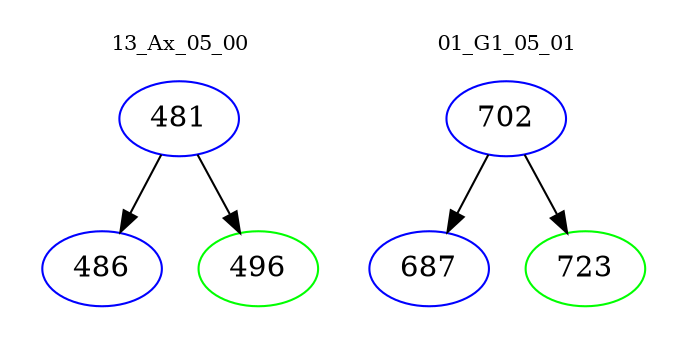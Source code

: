 digraph{
subgraph cluster_0 {
color = white
label = "13_Ax_05_00";
fontsize=10;
T0_481 [label="481", color="blue"]
T0_481 -> T0_486 [color="black"]
T0_486 [label="486", color="blue"]
T0_481 -> T0_496 [color="black"]
T0_496 [label="496", color="green"]
}
subgraph cluster_1 {
color = white
label = "01_G1_05_01";
fontsize=10;
T1_702 [label="702", color="blue"]
T1_702 -> T1_687 [color="black"]
T1_687 [label="687", color="blue"]
T1_702 -> T1_723 [color="black"]
T1_723 [label="723", color="green"]
}
}
